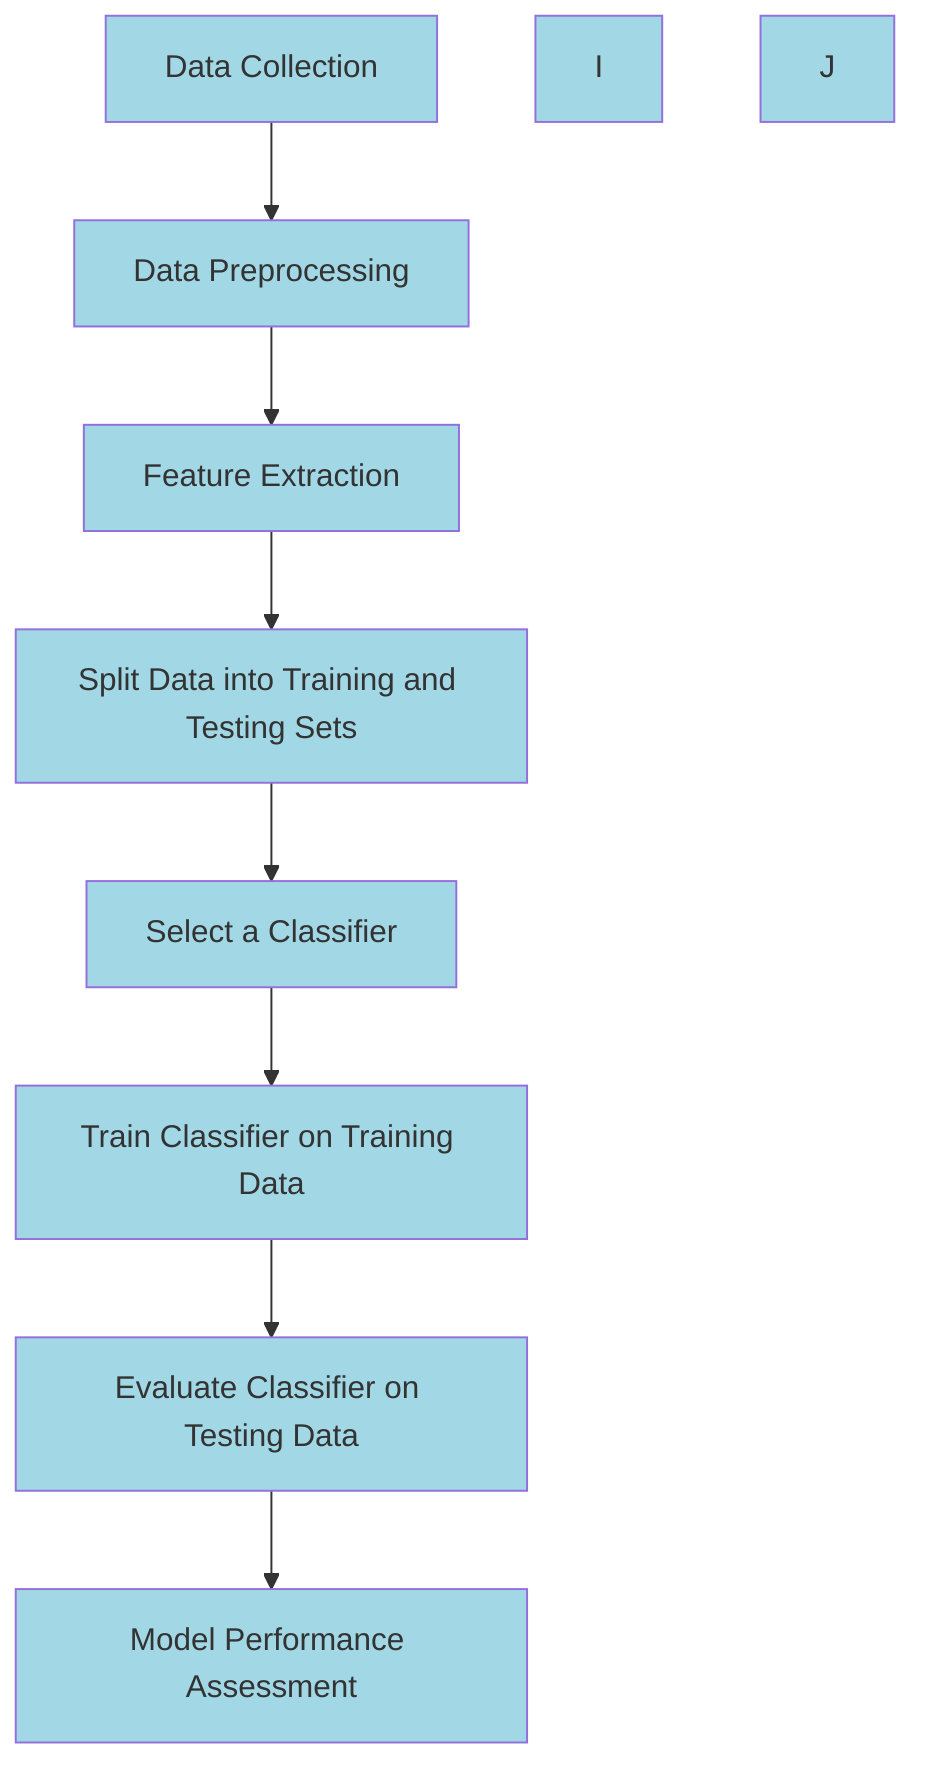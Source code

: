 graph TD
A[Data Collection] --> B[Data Preprocessing]
B --> C[Feature Extraction]
C --> D[Split Data into Training and Testing Sets]
D --> E[Select a Classifier]
E --> F[Train Classifier on Training Data]
F --> G[Evaluate Classifier on Testing Data]
G --> H[Model Performance Assessment]

style A fill:#A2D8E6
style B fill:#A2D8E6
style C fill:#A2D8E6
style D fill:#A2D8E6
style E fill:#A2D8E6
style F fill:#A2D8E6
style G fill:#A2D8E6
style H fill:#A2D8E6
style I fill:#A2D8E6
style J fill:#A2D8E6